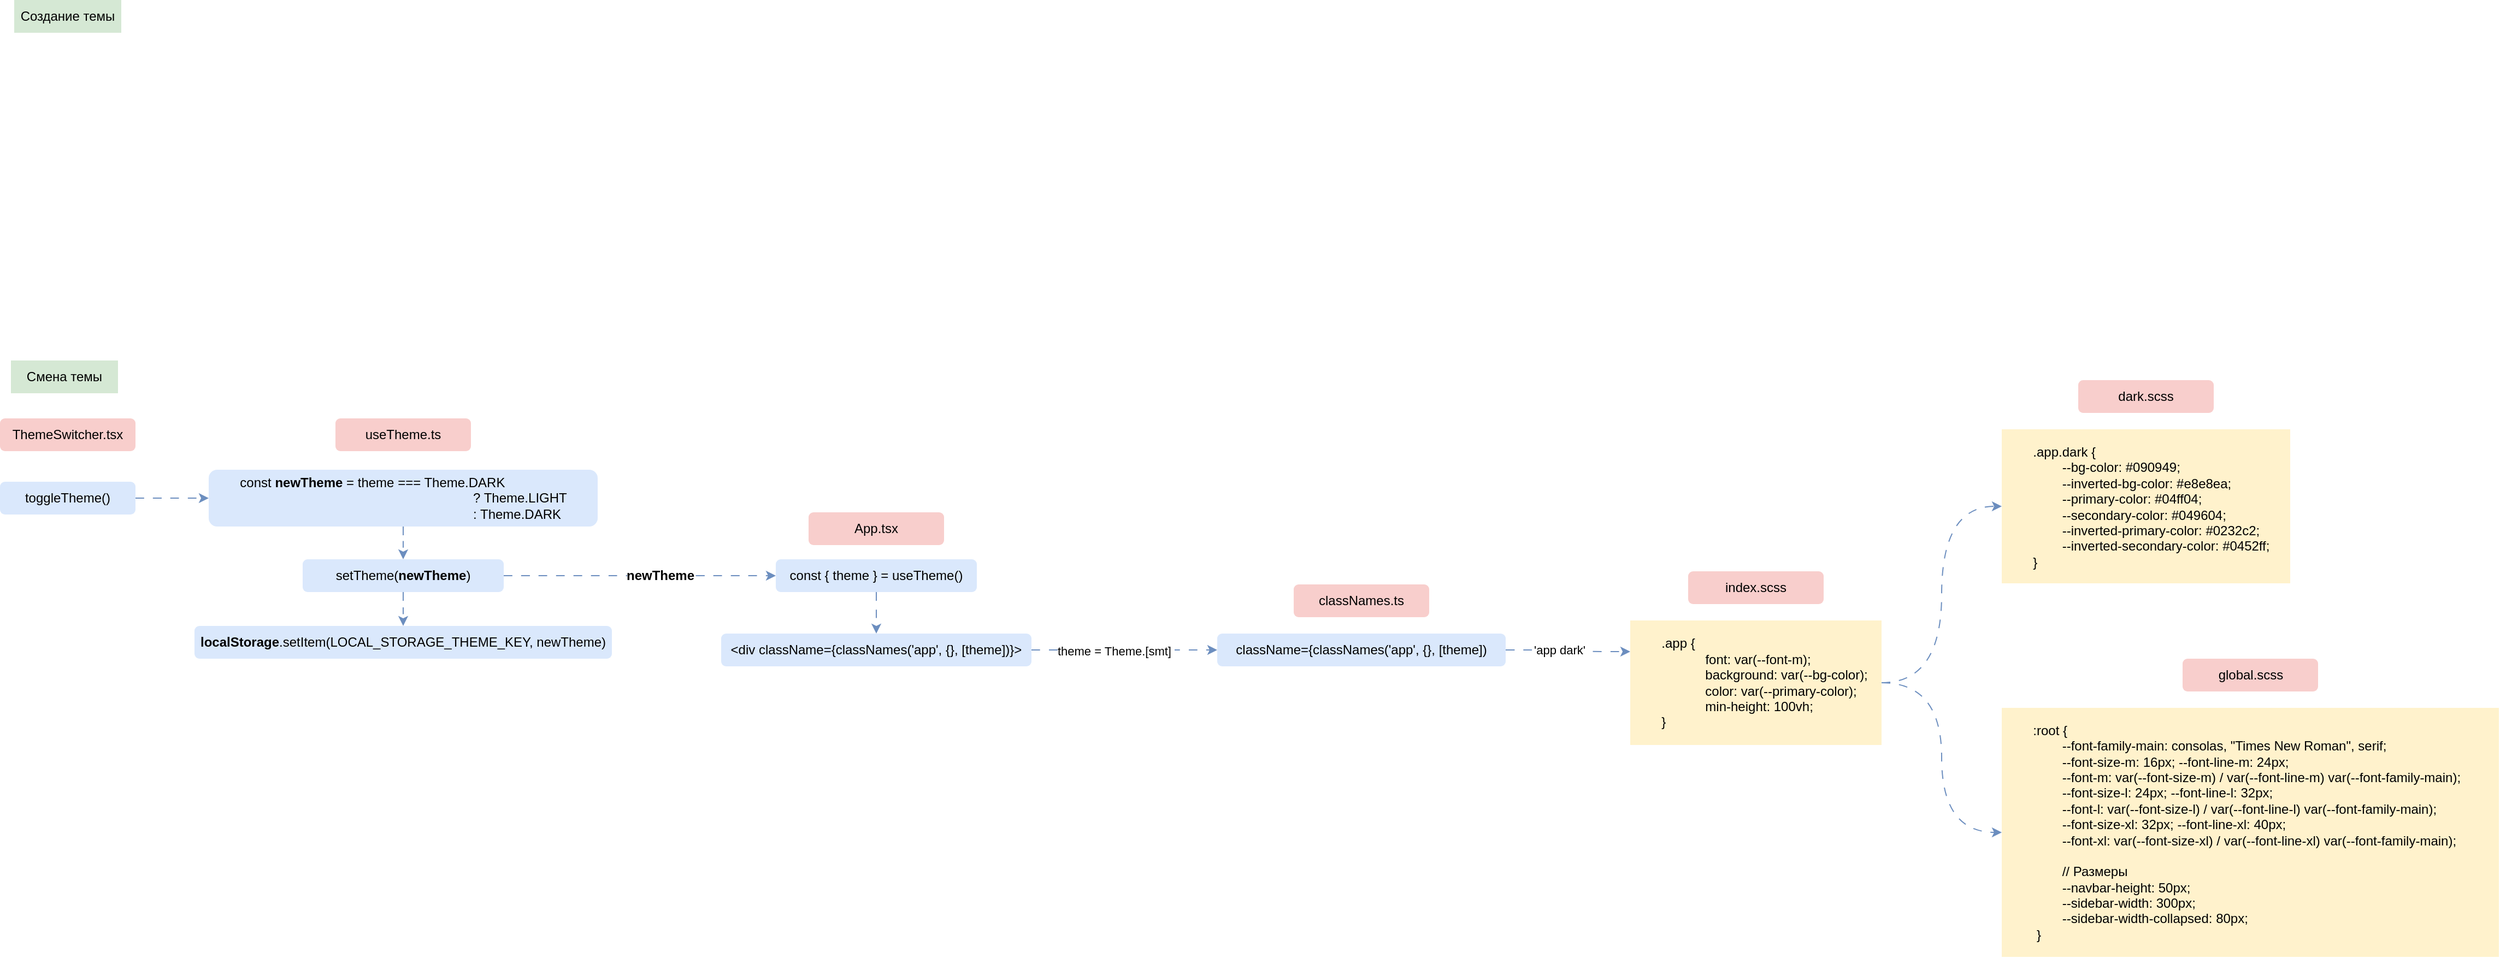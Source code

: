 <mxfile version="22.0.8" type="github">
  <diagram name="Themes" id="SAb5eQocV6z7SgWIaTcl">
    <mxGraphModel dx="1366" dy="1153" grid="0" gridSize="10" guides="1" tooltips="1" connect="1" arrows="1" fold="1" page="0" pageScale="1" pageWidth="827" pageHeight="1169" math="0" shadow="0">
      <root>
        <mxCell id="0" />
        <mxCell id="1" parent="0" />
        <mxCell id="2iayjj1OqmgtFofdx8OK-1" value="ThemeSwitcher.tsx" style="text;html=1;strokeColor=none;fillColor=#f8cecc;align=center;verticalAlign=middle;whiteSpace=wrap;rounded=1;" parent="1" vertex="1">
          <mxGeometry x="13" y="27" width="124" height="30" as="geometry" />
        </mxCell>
        <mxCell id="2iayjj1OqmgtFofdx8OK-5" style="edgeStyle=orthogonalEdgeStyle;rounded=0;orthogonalLoop=1;jettySize=auto;html=1;entryX=0;entryY=0.5;entryDx=0;entryDy=0;curved=1;dashed=1;dashPattern=8 8;fillColor=#dae8fc;strokeColor=#6c8ebf;" parent="1" source="2iayjj1OqmgtFofdx8OK-2" target="2iayjj1OqmgtFofdx8OK-4" edge="1">
          <mxGeometry relative="1" as="geometry" />
        </mxCell>
        <mxCell id="2iayjj1OqmgtFofdx8OK-2" value="toggleTheme()" style="text;html=1;strokeColor=none;fillColor=#dae8fc;align=center;verticalAlign=middle;whiteSpace=wrap;rounded=1;" parent="1" vertex="1">
          <mxGeometry x="13" y="85" width="124" height="30" as="geometry" />
        </mxCell>
        <mxCell id="2iayjj1OqmgtFofdx8OK-3" value="useTheme.ts" style="text;html=1;strokeColor=none;fillColor=#f8cecc;align=center;verticalAlign=middle;whiteSpace=wrap;rounded=1;" parent="1" vertex="1">
          <mxGeometry x="320" y="27" width="124" height="30" as="geometry" />
        </mxCell>
        <mxCell id="2iayjj1OqmgtFofdx8OK-7" style="edgeStyle=orthogonalEdgeStyle;shape=connector;curved=1;rounded=0;orthogonalLoop=1;jettySize=auto;html=1;entryX=0.5;entryY=0;entryDx=0;entryDy=0;dashed=1;dashPattern=8 8;labelBackgroundColor=default;strokeColor=#6c8ebf;align=center;verticalAlign=middle;fontFamily=Helvetica;fontSize=11;fontColor=default;endArrow=classic;fillColor=#dae8fc;" parent="1" source="2iayjj1OqmgtFofdx8OK-4" target="2iayjj1OqmgtFofdx8OK-6" edge="1">
          <mxGeometry relative="1" as="geometry" />
        </mxCell>
        <mxCell id="2iayjj1OqmgtFofdx8OK-4" value="&lt;span style=&quot;white-space: pre;&quot;&gt;&#x9;&lt;/span&gt;const &lt;b&gt;newTheme&lt;/b&gt; = theme === Theme.DARK &lt;br&gt;&lt;span style=&quot;white-space: pre;&quot;&gt;&#x9;&lt;/span&gt;&lt;span style=&quot;white-space: pre;&quot;&gt;&#x9;&lt;/span&gt;&lt;span style=&quot;white-space: pre;&quot;&gt;&#x9;&lt;/span&gt;&lt;span style=&quot;white-space: pre;&quot;&gt;&#x9;&lt;/span&gt;&lt;span style=&quot;white-space: pre;&quot;&gt;&#x9;&lt;/span&gt;&lt;span style=&quot;white-space: pre;&quot;&gt;&#x9;&lt;/span&gt;&lt;span style=&quot;white-space: pre;&quot;&gt;&#x9;&lt;/span&gt;&lt;span style=&quot;white-space: pre;&quot;&gt;&#x9;&lt;span style=&quot;white-space: pre;&quot;&gt;&#x9;&lt;/span&gt;&lt;/span&gt;? Theme.LIGHT &lt;br&gt;&lt;span style=&quot;white-space: pre;&quot;&gt;&#x9;&lt;/span&gt;&lt;span style=&quot;white-space: pre;&quot;&gt;&#x9;&lt;/span&gt;&lt;span style=&quot;white-space: pre;&quot;&gt;&#x9;&lt;/span&gt;&lt;span style=&quot;white-space: pre;&quot;&gt;&#x9;&lt;/span&gt;&lt;span style=&quot;white-space: pre;&quot;&gt;&#x9;&lt;/span&gt;&lt;span style=&quot;white-space: pre;&quot;&gt;&#x9;&lt;/span&gt;&lt;span style=&quot;white-space: pre;&quot;&gt;&#x9;&lt;/span&gt;&lt;span style=&quot;white-space: pre;&quot;&gt;&#x9;&lt;/span&gt;&lt;span style=&quot;white-space: pre;&quot;&gt;&#x9;&lt;/span&gt;: Theme.DARK" style="text;html=1;strokeColor=none;fillColor=#dae8fc;align=left;verticalAlign=middle;whiteSpace=wrap;rounded=1;" parent="1" vertex="1">
          <mxGeometry x="204" y="74" width="356" height="52" as="geometry" />
        </mxCell>
        <mxCell id="2iayjj1OqmgtFofdx8OK-9" style="edgeStyle=orthogonalEdgeStyle;shape=connector;curved=1;rounded=0;orthogonalLoop=1;jettySize=auto;html=1;entryX=0.5;entryY=0;entryDx=0;entryDy=0;dashed=1;dashPattern=8 8;labelBackgroundColor=default;strokeColor=#6c8ebf;align=center;verticalAlign=middle;fontFamily=Helvetica;fontSize=11;fontColor=default;endArrow=classic;fillColor=#dae8fc;" parent="1" source="2iayjj1OqmgtFofdx8OK-6" target="2iayjj1OqmgtFofdx8OK-8" edge="1">
          <mxGeometry relative="1" as="geometry" />
        </mxCell>
        <mxCell id="2iayjj1OqmgtFofdx8OK-13" style="edgeStyle=orthogonalEdgeStyle;shape=connector;curved=1;rounded=0;orthogonalLoop=1;jettySize=auto;html=1;entryX=0;entryY=0.5;entryDx=0;entryDy=0;dashed=1;dashPattern=8 8;labelBackgroundColor=default;strokeColor=#6c8ebf;align=center;verticalAlign=middle;fontFamily=Helvetica;fontSize=11;fontColor=default;endArrow=classic;fillColor=#dae8fc;" parent="1" source="2iayjj1OqmgtFofdx8OK-6" target="2iayjj1OqmgtFofdx8OK-12" edge="1">
          <mxGeometry relative="1" as="geometry" />
        </mxCell>
        <mxCell id="2iayjj1OqmgtFofdx8OK-14" value="&lt;b style=&quot;border-color: var(--border-color); font-size: 12px;&quot;&gt;newTheme&lt;/b&gt;" style="edgeLabel;html=1;align=center;verticalAlign=middle;resizable=0;points=[];fontSize=11;fontFamily=Helvetica;fontColor=default;" parent="2iayjj1OqmgtFofdx8OK-13" vertex="1" connectable="0">
          <mxGeometry x="0.145" y="2" relative="1" as="geometry">
            <mxPoint y="2" as="offset" />
          </mxGeometry>
        </mxCell>
        <mxCell id="2iayjj1OqmgtFofdx8OK-6" value="setTheme(&lt;b&gt;newTheme&lt;/b&gt;)" style="text;html=1;strokeColor=none;fillColor=#dae8fc;align=center;verticalAlign=middle;whiteSpace=wrap;rounded=1;" parent="1" vertex="1">
          <mxGeometry x="290" y="156" width="184" height="30" as="geometry" />
        </mxCell>
        <mxCell id="2iayjj1OqmgtFofdx8OK-8" value="&lt;b&gt;localStorage&lt;/b&gt;.setItem(LOCAL_STORAGE_THEME_KEY, newTheme)" style="text;html=1;strokeColor=none;fillColor=#dae8fc;align=center;verticalAlign=middle;whiteSpace=wrap;rounded=1;" parent="1" vertex="1">
          <mxGeometry x="191" y="217" width="382" height="30" as="geometry" />
        </mxCell>
        <mxCell id="2iayjj1OqmgtFofdx8OK-10" value="Смена темы" style="text;html=1;strokeColor=none;fillColor=#d5e8d4;align=center;verticalAlign=middle;whiteSpace=wrap;rounded=0;" parent="1" vertex="1">
          <mxGeometry x="23" y="-26" width="98" height="30" as="geometry" />
        </mxCell>
        <mxCell id="2iayjj1OqmgtFofdx8OK-11" value="App.tsx" style="text;html=1;strokeColor=none;fillColor=#f8cecc;align=center;verticalAlign=middle;whiteSpace=wrap;rounded=1;" parent="1" vertex="1">
          <mxGeometry x="753" y="113" width="124" height="30" as="geometry" />
        </mxCell>
        <mxCell id="2iayjj1OqmgtFofdx8OK-16" style="edgeStyle=orthogonalEdgeStyle;shape=connector;curved=1;rounded=0;orthogonalLoop=1;jettySize=auto;html=1;entryX=0.5;entryY=0;entryDx=0;entryDy=0;dashed=1;dashPattern=8 8;labelBackgroundColor=default;strokeColor=#6c8ebf;align=center;verticalAlign=middle;fontFamily=Helvetica;fontSize=11;fontColor=default;endArrow=classic;fillColor=#dae8fc;" parent="1" source="2iayjj1OqmgtFofdx8OK-12" target="2iayjj1OqmgtFofdx8OK-15" edge="1">
          <mxGeometry relative="1" as="geometry" />
        </mxCell>
        <mxCell id="2iayjj1OqmgtFofdx8OK-12" value="const { theme } = useTheme()" style="text;html=1;strokeColor=none;fillColor=#dae8fc;align=center;verticalAlign=middle;whiteSpace=wrap;rounded=1;" parent="1" vertex="1">
          <mxGeometry x="723" y="156" width="184" height="30" as="geometry" />
        </mxCell>
        <mxCell id="2iayjj1OqmgtFofdx8OK-19" style="edgeStyle=orthogonalEdgeStyle;shape=connector;curved=1;rounded=0;orthogonalLoop=1;jettySize=auto;html=1;entryX=0;entryY=0.5;entryDx=0;entryDy=0;dashed=1;dashPattern=8 8;labelBackgroundColor=default;strokeColor=#6c8ebf;align=center;verticalAlign=middle;fontFamily=Helvetica;fontSize=11;fontColor=default;endArrow=classic;fillColor=#dae8fc;" parent="1" source="2iayjj1OqmgtFofdx8OK-15" target="2iayjj1OqmgtFofdx8OK-18" edge="1">
          <mxGeometry relative="1" as="geometry" />
        </mxCell>
        <mxCell id="2iayjj1OqmgtFofdx8OK-20" value="theme = Theme.[smt]&amp;nbsp;" style="edgeLabel;html=1;align=center;verticalAlign=middle;resizable=0;points=[];fontSize=11;fontFamily=Helvetica;fontColor=default;" parent="2iayjj1OqmgtFofdx8OK-19" vertex="1" connectable="0">
          <mxGeometry x="-0.097" y="-1" relative="1" as="geometry">
            <mxPoint as="offset" />
          </mxGeometry>
        </mxCell>
        <mxCell id="2iayjj1OqmgtFofdx8OK-15" value="&amp;lt;div className={classNames(&#39;app&#39;, {}, [theme])}&amp;gt;" style="text;html=1;strokeColor=none;fillColor=#dae8fc;align=center;verticalAlign=middle;whiteSpace=wrap;rounded=1;" parent="1" vertex="1">
          <mxGeometry x="673" y="224" width="284" height="30" as="geometry" />
        </mxCell>
        <mxCell id="2iayjj1OqmgtFofdx8OK-17" value="classNames.ts" style="text;html=1;strokeColor=none;fillColor=#f8cecc;align=center;verticalAlign=middle;whiteSpace=wrap;rounded=1;" parent="1" vertex="1">
          <mxGeometry x="1197" y="179" width="124" height="30" as="geometry" />
        </mxCell>
        <mxCell id="2iayjj1OqmgtFofdx8OK-32" style="edgeStyle=orthogonalEdgeStyle;shape=connector;curved=1;rounded=0;orthogonalLoop=1;jettySize=auto;html=1;entryX=0;entryY=0.25;entryDx=0;entryDy=0;dashed=1;dashPattern=8 8;labelBackgroundColor=default;strokeColor=#6c8ebf;align=center;verticalAlign=middle;fontFamily=Helvetica;fontSize=11;fontColor=default;endArrow=classic;fillColor=#dae8fc;" parent="1" source="2iayjj1OqmgtFofdx8OK-18" target="2iayjj1OqmgtFofdx8OK-31" edge="1">
          <mxGeometry relative="1" as="geometry" />
        </mxCell>
        <mxCell id="2iayjj1OqmgtFofdx8OK-33" value="&#39;app dark&#39;" style="edgeLabel;html=1;align=center;verticalAlign=middle;resizable=0;points=[];fontSize=11;fontFamily=Helvetica;fontColor=default;" parent="2iayjj1OqmgtFofdx8OK-32" vertex="1" connectable="0">
          <mxGeometry x="-0.441" relative="1" as="geometry">
            <mxPoint x="16" as="offset" />
          </mxGeometry>
        </mxCell>
        <mxCell id="2iayjj1OqmgtFofdx8OK-18" value="className={classNames(&#39;app&#39;, {}, [theme])" style="text;html=1;strokeColor=none;fillColor=#dae8fc;align=center;verticalAlign=middle;whiteSpace=wrap;rounded=1;" parent="1" vertex="1">
          <mxGeometry x="1127" y="224" width="264" height="30" as="geometry" />
        </mxCell>
        <mxCell id="2iayjj1OqmgtFofdx8OK-24" value="dark.scss" style="text;html=1;strokeColor=none;fillColor=#f8cecc;align=center;verticalAlign=middle;whiteSpace=wrap;rounded=1;" parent="1" vertex="1">
          <mxGeometry x="1915" y="-8" width="124" height="30" as="geometry" />
        </mxCell>
        <mxCell id="2iayjj1OqmgtFofdx8OK-25" value="&lt;span style=&quot;white-space: pre;&quot;&gt;&#x9;&lt;/span&gt;.app.dark { &lt;br&gt;&lt;span style=&quot;white-space: pre;&quot;&gt;&#x9;&lt;/span&gt;&lt;span style=&quot;white-space: pre;&quot;&gt;&#x9;&lt;/span&gt;--bg-color: #090949; &lt;br&gt;&lt;span style=&quot;white-space: pre;&quot;&gt;&#x9;&lt;/span&gt;&lt;span style=&quot;white-space: pre;&quot;&gt;&#x9;&lt;/span&gt;--inverted-bg-color: #e8e8ea; &lt;br&gt;&lt;span style=&quot;white-space: pre;&quot;&gt;&#x9;&lt;/span&gt;&lt;span style=&quot;white-space: pre;&quot;&gt;&#x9;&lt;/span&gt;--primary-color: #04ff04; &lt;br&gt;&lt;span style=&quot;white-space: pre;&quot;&gt;&#x9;&lt;/span&gt;&lt;span style=&quot;white-space: pre;&quot;&gt;&#x9;&lt;/span&gt;--secondary-color: #049604; &lt;br&gt;&lt;span style=&quot;white-space: pre;&quot;&gt;&#x9;&lt;/span&gt;&lt;span style=&quot;white-space: pre;&quot;&gt;&#x9;&lt;/span&gt;--inverted-primary-color: #0232c2; &lt;br&gt;&lt;span style=&quot;white-space: pre;&quot;&gt;&#x9;&lt;/span&gt;&lt;span style=&quot;white-space: pre;&quot;&gt;&#x9;&lt;/span&gt;--inverted-secondary-color: #0452ff; &lt;br&gt;&lt;span style=&quot;white-space: pre;&quot;&gt;&#x9;&lt;/span&gt;}" style="text;html=1;strokeColor=none;fillColor=#fff2cc;align=left;verticalAlign=middle;whiteSpace=wrap;rounded=0;" parent="1" vertex="1">
          <mxGeometry x="1845" y="37" width="264" height="141" as="geometry" />
        </mxCell>
        <mxCell id="2iayjj1OqmgtFofdx8OK-29" value="index.scss" style="text;html=1;strokeColor=none;fillColor=#f8cecc;align=center;verticalAlign=middle;whiteSpace=wrap;rounded=1;" parent="1" vertex="1">
          <mxGeometry x="1558" y="167" width="124" height="30" as="geometry" />
        </mxCell>
        <mxCell id="2iayjj1OqmgtFofdx8OK-34" style="edgeStyle=orthogonalEdgeStyle;shape=connector;curved=1;rounded=0;orthogonalLoop=1;jettySize=auto;html=1;entryX=0;entryY=0.5;entryDx=0;entryDy=0;dashed=1;dashPattern=8 8;labelBackgroundColor=default;strokeColor=#6c8ebf;align=center;verticalAlign=middle;fontFamily=Helvetica;fontSize=11;fontColor=default;endArrow=classic;fillColor=#dae8fc;" parent="1" source="2iayjj1OqmgtFofdx8OK-31" target="2iayjj1OqmgtFofdx8OK-25" edge="1">
          <mxGeometry relative="1" as="geometry" />
        </mxCell>
        <mxCell id="2iayjj1OqmgtFofdx8OK-37" style="edgeStyle=orthogonalEdgeStyle;shape=connector;curved=1;rounded=0;orthogonalLoop=1;jettySize=auto;html=1;entryX=0;entryY=0.5;entryDx=0;entryDy=0;dashed=1;dashPattern=8 8;labelBackgroundColor=default;strokeColor=#6c8ebf;align=center;verticalAlign=middle;fontFamily=Helvetica;fontSize=11;fontColor=default;endArrow=classic;fillColor=#dae8fc;" parent="1" source="2iayjj1OqmgtFofdx8OK-31" target="2iayjj1OqmgtFofdx8OK-35" edge="1">
          <mxGeometry relative="1" as="geometry" />
        </mxCell>
        <mxCell id="2iayjj1OqmgtFofdx8OK-31" value="&lt;span style=&quot;white-space: pre;&quot;&gt;&#x9;&lt;/span&gt;.app { &lt;br&gt;&lt;blockquote style=&quot;margin: 0 0 0 40px; border: none; padding: 0px;&quot;&gt;&lt;span style=&quot;&quot;&gt;&lt;span style=&quot;white-space: pre;&quot;&gt;&amp;nbsp;&amp;nbsp;&amp;nbsp;&amp;nbsp;&lt;/span&gt;&lt;/span&gt;&lt;span style=&quot;&quot;&gt;&lt;span style=&quot;white-space: pre;&quot;&gt;&amp;nbsp;&amp;nbsp;&amp;nbsp;&amp;nbsp;&lt;/span&gt;&lt;/span&gt;font: var(--font-m);&lt;br&gt; &lt;span style=&quot;white-space: pre;&quot;&gt;&#x9;&lt;/span&gt;background: var(--bg-color);&lt;br&gt; &lt;span style=&quot;white-space: pre;&quot;&gt;&#x9;&lt;/span&gt;color: var(--primary-color);&lt;br&gt; &lt;span style=&quot;white-space: pre;&quot;&gt;&#x9;&lt;/span&gt;min-height: 100vh;&lt;/blockquote&gt;&lt;span style=&quot;white-space: pre;&quot;&gt;&#x9;&lt;/span&gt;}" style="text;html=1;strokeColor=none;fillColor=#fff2cc;align=left;verticalAlign=middle;whiteSpace=wrap;rounded=0;" parent="1" vertex="1">
          <mxGeometry x="1505" y="212" width="230" height="114" as="geometry" />
        </mxCell>
        <mxCell id="2iayjj1OqmgtFofdx8OK-35" value="&lt;span style=&quot;white-space: pre;&quot;&gt;&#x9;&lt;/span&gt;:root { &lt;br&gt;&lt;span style=&quot;white-space: pre;&quot;&gt;&#x9;&lt;/span&gt;&lt;span style=&quot;white-space: pre;&quot;&gt;&#x9;&lt;/span&gt;--font-family-main: consolas, &quot;Times New Roman&quot;, serif; &lt;br&gt;&lt;span style=&quot;white-space: pre;&quot;&gt;&#x9;&lt;/span&gt;&lt;span style=&quot;white-space: pre;&quot;&gt;&#x9;&lt;/span&gt;--font-size-m: 16px; --font-line-m: 24px; &lt;br&gt;&lt;span style=&quot;white-space: pre;&quot;&gt;&#x9;&lt;/span&gt;&lt;span style=&quot;white-space: pre;&quot;&gt;&#x9;&lt;/span&gt;--font-m: var(--font-size-m) / var(--font-line-m) var(--font-family-main); &lt;br&gt;&lt;span style=&quot;white-space: pre;&quot;&gt;&#x9;&lt;/span&gt;&lt;span style=&quot;white-space: pre;&quot;&gt;&#x9;&lt;/span&gt;--font-size-l: 24px; --font-line-l: 32px; &lt;br&gt;&lt;span style=&quot;white-space: pre;&quot;&gt;&#x9;&lt;/span&gt;&lt;span style=&quot;white-space: pre;&quot;&gt;&#x9;&lt;/span&gt;--font-l: var(--font-size-l) / var(--font-line-l) var(--font-family-main); &lt;br&gt;&lt;span style=&quot;white-space: pre;&quot;&gt;&#x9;&lt;/span&gt;&lt;span style=&quot;white-space: pre;&quot;&gt;&#x9;&lt;/span&gt;--font-size-xl: 32px; --font-line-xl: 40px; &lt;br&gt;&lt;span style=&quot;white-space: pre;&quot;&gt;&#x9;&lt;/span&gt;&lt;span style=&quot;white-space: pre;&quot;&gt;&#x9;&lt;/span&gt;--font-xl: var(--font-size-xl) / var(--font-line-xl) var(--font-family-main); &lt;br&gt;&lt;br&gt;&lt;span style=&quot;white-space: pre;&quot;&gt;&#x9;&lt;/span&gt;&lt;span style=&quot;white-space: pre;&quot;&gt;&#x9;&lt;/span&gt;// Размеры &lt;br&gt;&lt;span style=&quot;white-space: pre;&quot;&gt;&#x9;&lt;/span&gt;&lt;span style=&quot;white-space: pre;&quot;&gt;&#x9;&lt;/span&gt;--navbar-height: 50px; &lt;br&gt;&lt;span style=&quot;white-space: pre;&quot;&gt;&#x9;&lt;/span&gt;&lt;span style=&quot;white-space: pre;&quot;&gt;&#x9;&lt;/span&gt;--sidebar-width: 300px; &lt;br&gt;&lt;span style=&quot;white-space: pre;&quot;&gt;&#x9;&lt;/span&gt;&lt;span style=&quot;white-space: pre;&quot;&gt;&#x9;&lt;/span&gt;--sidebar-width-collapsed: 80px;&lt;br&gt;&lt;span style=&quot;white-space: pre;&quot;&gt;&#x9;&lt;/span&gt;&amp;nbsp;}" style="text;html=1;strokeColor=none;fillColor=#fff2cc;align=left;verticalAlign=middle;whiteSpace=wrap;rounded=0;" parent="1" vertex="1">
          <mxGeometry x="1845" y="292" width="455" height="228" as="geometry" />
        </mxCell>
        <mxCell id="2iayjj1OqmgtFofdx8OK-36" value="global.scss" style="text;html=1;strokeColor=none;fillColor=#f8cecc;align=center;verticalAlign=middle;whiteSpace=wrap;rounded=1;" parent="1" vertex="1">
          <mxGeometry x="2010.5" y="247" width="124" height="30" as="geometry" />
        </mxCell>
        <mxCell id="2iayjj1OqmgtFofdx8OK-38" value="Создание темы" style="text;html=1;strokeColor=none;fillColor=#d5e8d4;align=center;verticalAlign=middle;whiteSpace=wrap;rounded=0;" parent="1" vertex="1">
          <mxGeometry x="26" y="-356" width="98" height="30" as="geometry" />
        </mxCell>
      </root>
    </mxGraphModel>
  </diagram>
</mxfile>
